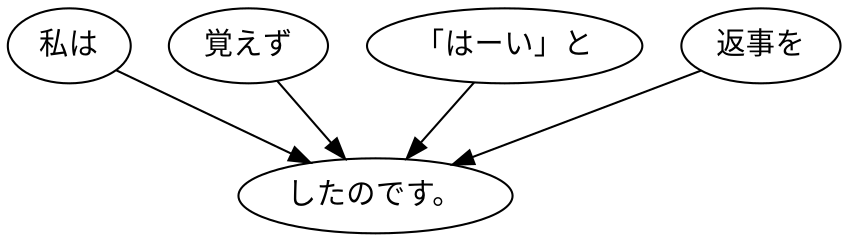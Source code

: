 digraph graph1130 {
	node0 [label="私は"];
	node1 [label="覚えず"];
	node2 [label="「はーい」と"];
	node3 [label="返事を"];
	node4 [label="したのです。"];
	node0 -> node4;
	node1 -> node4;
	node2 -> node4;
	node3 -> node4;
}
